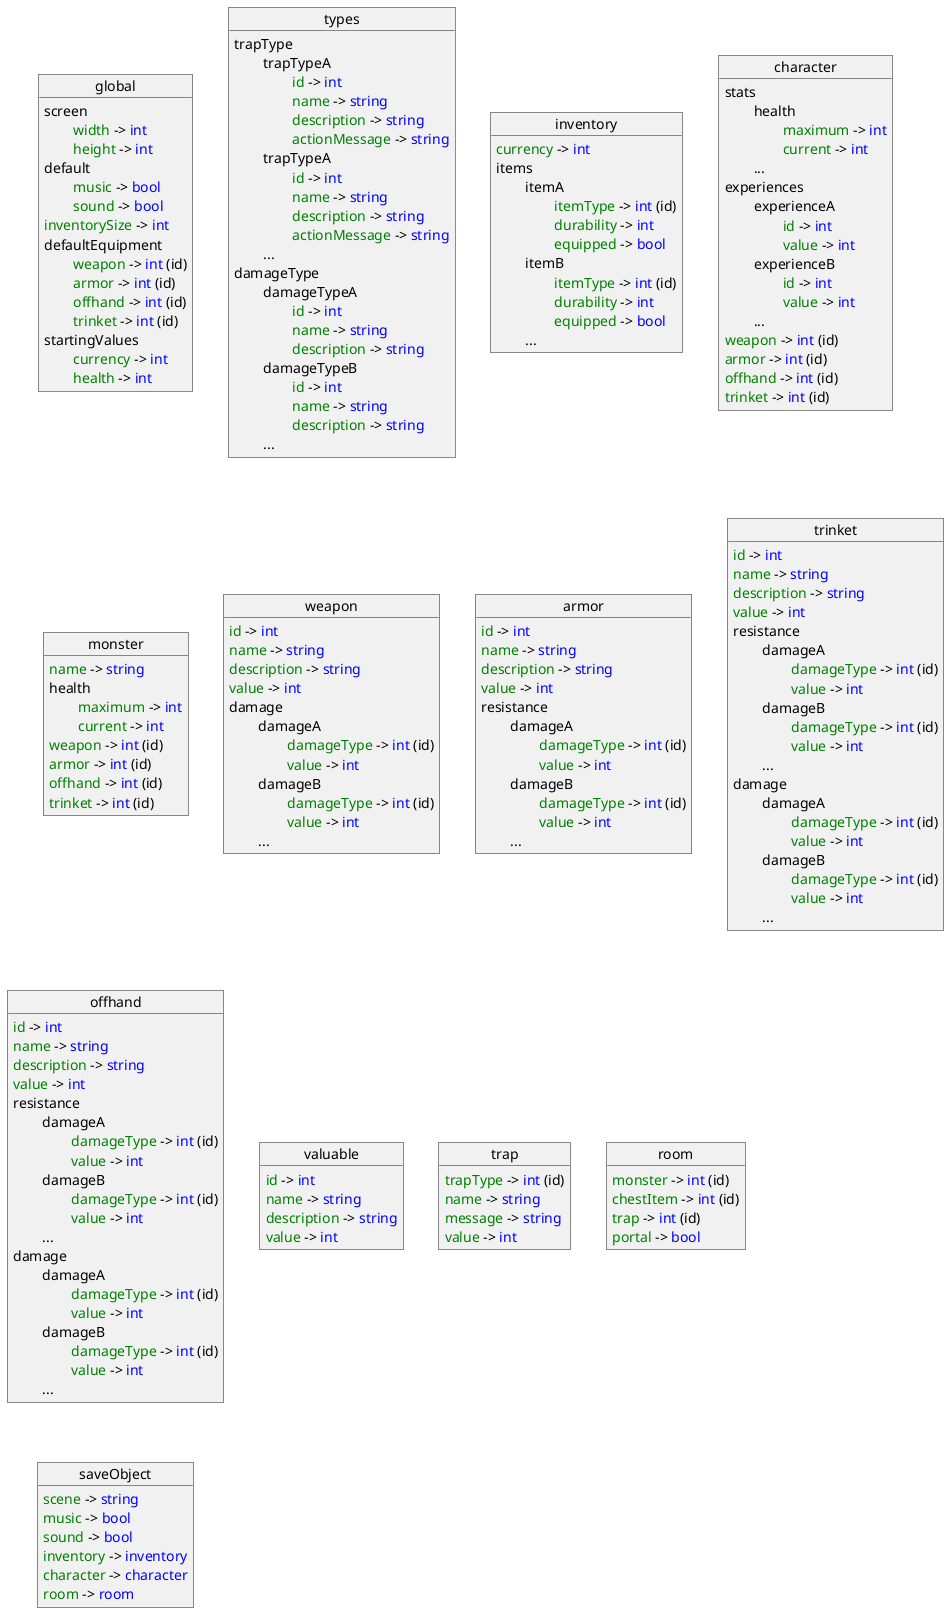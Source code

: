 @startuml

!define type(x) <color:blue>x</color>
!define attribute(x) <color:green>x</color>

object global {
    screen
        attribute(\twidth) -> type(int)
        attribute(\theight) -> type(int)
    default
        attribute(\tmusic) -> type(bool)
        attribute(\tsound) -> type(bool)
    attribute(inventorySize) -> type(int)
    defaultEquipment
        attribute(\tweapon) -> type(int) (id)
        attribute(\tarmor) -> type(int) (id)
        attribute(\toffhand) -> type(int) (id)
        attribute(\ttrinket) -> type(int) (id)
    startingValues
        attribute(\tcurrency) -> type(int)
        attribute(\thealth) -> type(int)
}

object types {
    trapType
        \ttrapTypeA
            attribute(\t\tid) -> type(int)
            attribute(\t\tname) -> type(string)
            attribute(\t\tdescription) -> type(string)
            attribute(\t\tactionMessage) -> type(string)
        \ttrapTypeA
            attribute(\t\tid) -> type(int)
            attribute(\t\tname) -> type(string)
            attribute(\t\tdescription) -> type(string)
            attribute(\t\tactionMessage) -> type(string)
        \t...
    damageType
        \tdamageTypeA
            attribute(\t\tid) -> type(int)
            attribute(\t\tname) -> type(string)
            attribute(\t\tdescription) -> type(string)
        \tdamageTypeB
            attribute(\t\tid) -> type(int)
            attribute(\t\tname) -> type(string)
            attribute(\t\tdescription) -> type(string)
        \t...
}

object inventory {
    attribute(currency) -> type(int)
    items
        \titemA
            attribute(\t\titemType) -> type(int) (id)
            attribute(\t\tdurability) -> type(int)
            attribute(\t\tequipped) -> type(bool)
        \titemB
            attribute(\t\titemType) -> type(int) (id)
            attribute(\t\tdurability) -> type(int)
            attribute(\t\tequipped) -> type(bool)
        \t...
}

object character {
    stats
        \thealth
            attribute(\t\tmaximum) -> type(int)
            attribute(\t\tcurrent) -> type(int)
        \t...
    experiences
        \texperienceA
            attribute(\t\tid) -> type(int)
            attribute(\t\tvalue) -> type(int)
        \texperienceB
            attribute(\t\tid) -> type(int)
            attribute(\t\tvalue) -> type(int)
        \t...
    attribute(weapon) -> type(int) (id)
    attribute(armor) -> type(int) (id)
    attribute(offhand) -> type(int) (id)
    attribute(trinket) -> type(int) (id)
}

object monster {
    attribute(name) -> type(string)
    health
        attribute(\tmaximum) -> type(int)
        attribute(\tcurrent) -> type(int)
    attribute(weapon) -> type(int) (id)
    attribute(armor) -> type(int) (id)
    attribute(offhand) -> type(int) (id)
    attribute(trinket) -> type(int) (id)
}

object weapon {
    attribute(id) -> type(int)
    attribute(name) -> type(string)
    attribute(description) -> type(string)
    attribute(value) -> type(int)
    damage
        \tdamageA
            attribute(\t\tdamageType) -> type(int) (id)
            attribute(\t\tvalue) -> type(int)
        \tdamageB
            attribute(\t\tdamageType) -> type(int) (id)
            attribute(\t\tvalue) -> type(int)
        \t...
}

object armor {
    attribute(id) -> type(int)
    attribute(name) -> type(string)
    attribute(description) -> type(string)
    attribute(value) -> type(int)
    resistance
        \tdamageA
            attribute(\t\tdamageType) -> type(int) (id)
            attribute(\t\tvalue) -> type(int)
        \tdamageB
            attribute(\t\tdamageType) -> type(int) (id)
            attribute(\t\tvalue) -> type(int)
        \t...
}

object trinket {
    attribute(id) -> type(int)
    attribute(name) -> type(string)
    attribute(description) -> type(string)
    attribute(value) -> type(int)
    resistance
        \tdamageA
            attribute(\t\tdamageType) -> type(int) (id)
            attribute(\t\tvalue) -> type(int)
        \tdamageB
            attribute(\t\tdamageType) -> type(int) (id)
            attribute(\t\tvalue) -> type(int)
        \t...
    damage
        \tdamageA
            attribute(\t\tdamageType) -> type(int) (id)
            attribute(\t\tvalue) -> type(int)
        \tdamageB
            attribute(\t\tdamageType) -> type(int) (id)
            attribute(\t\tvalue) -> type(int)
        \t...
}

object offhand {
    attribute(id) -> type(int)
    attribute(name) -> type(string)
    attribute(description) -> type(string)
    attribute(value) -> type(int)
    resistance
        \tdamageA
            attribute(\t\tdamageType) -> type(int) (id)
            attribute(\t\tvalue) -> type(int)
        \tdamageB
            attribute(\t\tdamageType) -> type(int) (id)
            attribute(\t\tvalue) -> type(int)
        \t...
    damage
        \tdamageA
            attribute(\t\tdamageType) -> type(int) (id)
            attribute(\t\tvalue) -> type(int)
        \tdamageB
            attribute(\t\tdamageType) -> type(int) (id)
            attribute(\t\tvalue) -> type(int)
        \t...
}

object valuable {
    attribute(id) -> type(int)
    attribute(name) -> type(string)
    attribute(description) -> type(string)
    attribute(value) -> type(int)
}

object trap {
    attribute(trapType) -> type(int) (id)
    attribute(name) -> type(string)
    attribute(message) -> type(string)
    attribute(value) -> type(int)
}

object room {
    attribute(monster) -> type(int) (id)
    attribute(chestItem) -> type(int) (id)
    attribute(trap) -> type(int) (id)
    attribute(portal) -> type(bool)
}

object saveObject {
    attribute(scene) -> type(string)
    attribute(music) -> type(bool)
    attribute(sound) -> type(bool)
    attribute(inventory) -> type(inventory)
    attribute(character) -> type(character)
    attribute(room) -> type(room)
}

@enduml